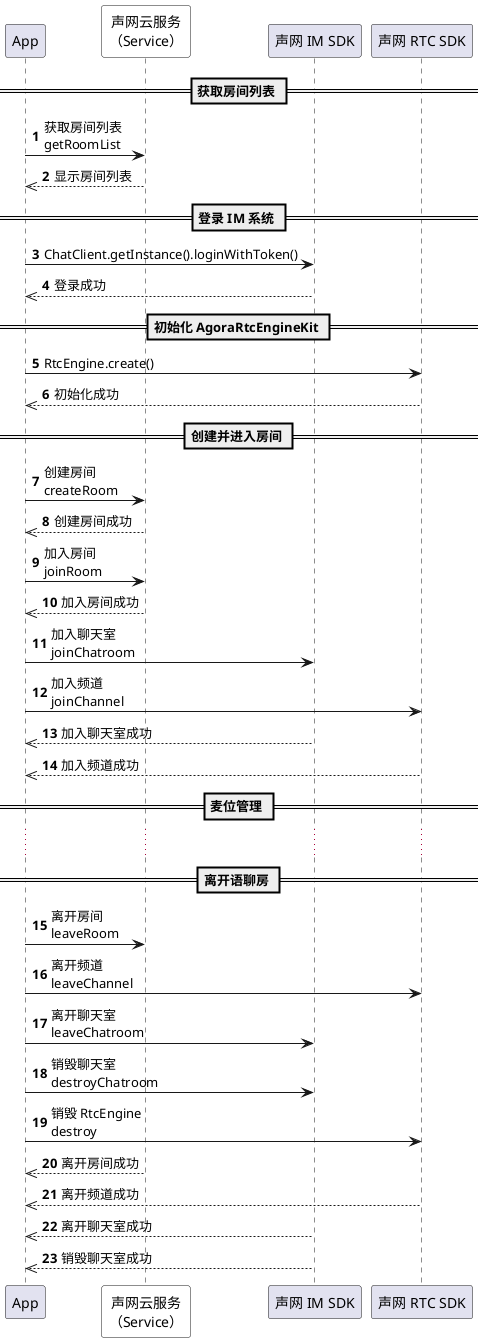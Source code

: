 @startuml
autonumber
participant "App" as a
participant "声网云服务\n（Service）" as b #White
participant "声网 IM SDK" as c
participant "声网 RTC SDK" as d
== 获取房间列表 ==
a -> b: 获取房间列表 \ngetRoomList
b -->> a: 显示房间列表
== 登录 IM 系统 ==
a -> c: ChatClient.getInstance().loginWithToken()
c -->> a: 登录成功
== 初始化 AgoraRtcEngineKit ==
a -> d: RtcEngine.create()
d -->> a: 初始化成功
== 创建并进入房间 ==
a -> b: 创建房间 \ncreateRoom
b -->> a: 创建房间成功
a -> b: 加入房间 \njoinRoom
b -->> a: 加入房间成功
a -> c: 加入聊天室 \njoinChatroom
a -> d: 加入频道 \njoinChannel
c -->> a: 加入聊天室成功
d -->> a: 加入频道成功
== 麦位管理 ==
...
== 离开语聊房 ==
a -> b: 离开房间 \nleaveRoom
a -> d: 离开频道 \nleaveChannel
a -> c: 离开聊天室 \nleaveChatroom
a -> c: 销毁聊天室 \ndestroyChatroom
a -> d: 销毁 RtcEngine \ndestroy
b -->> a: 离开房间成功
d -->> a: 离开频道成功
c -->> a: 离开聊天室成功
c -->> a: 销毁聊天室成功
@enduml



